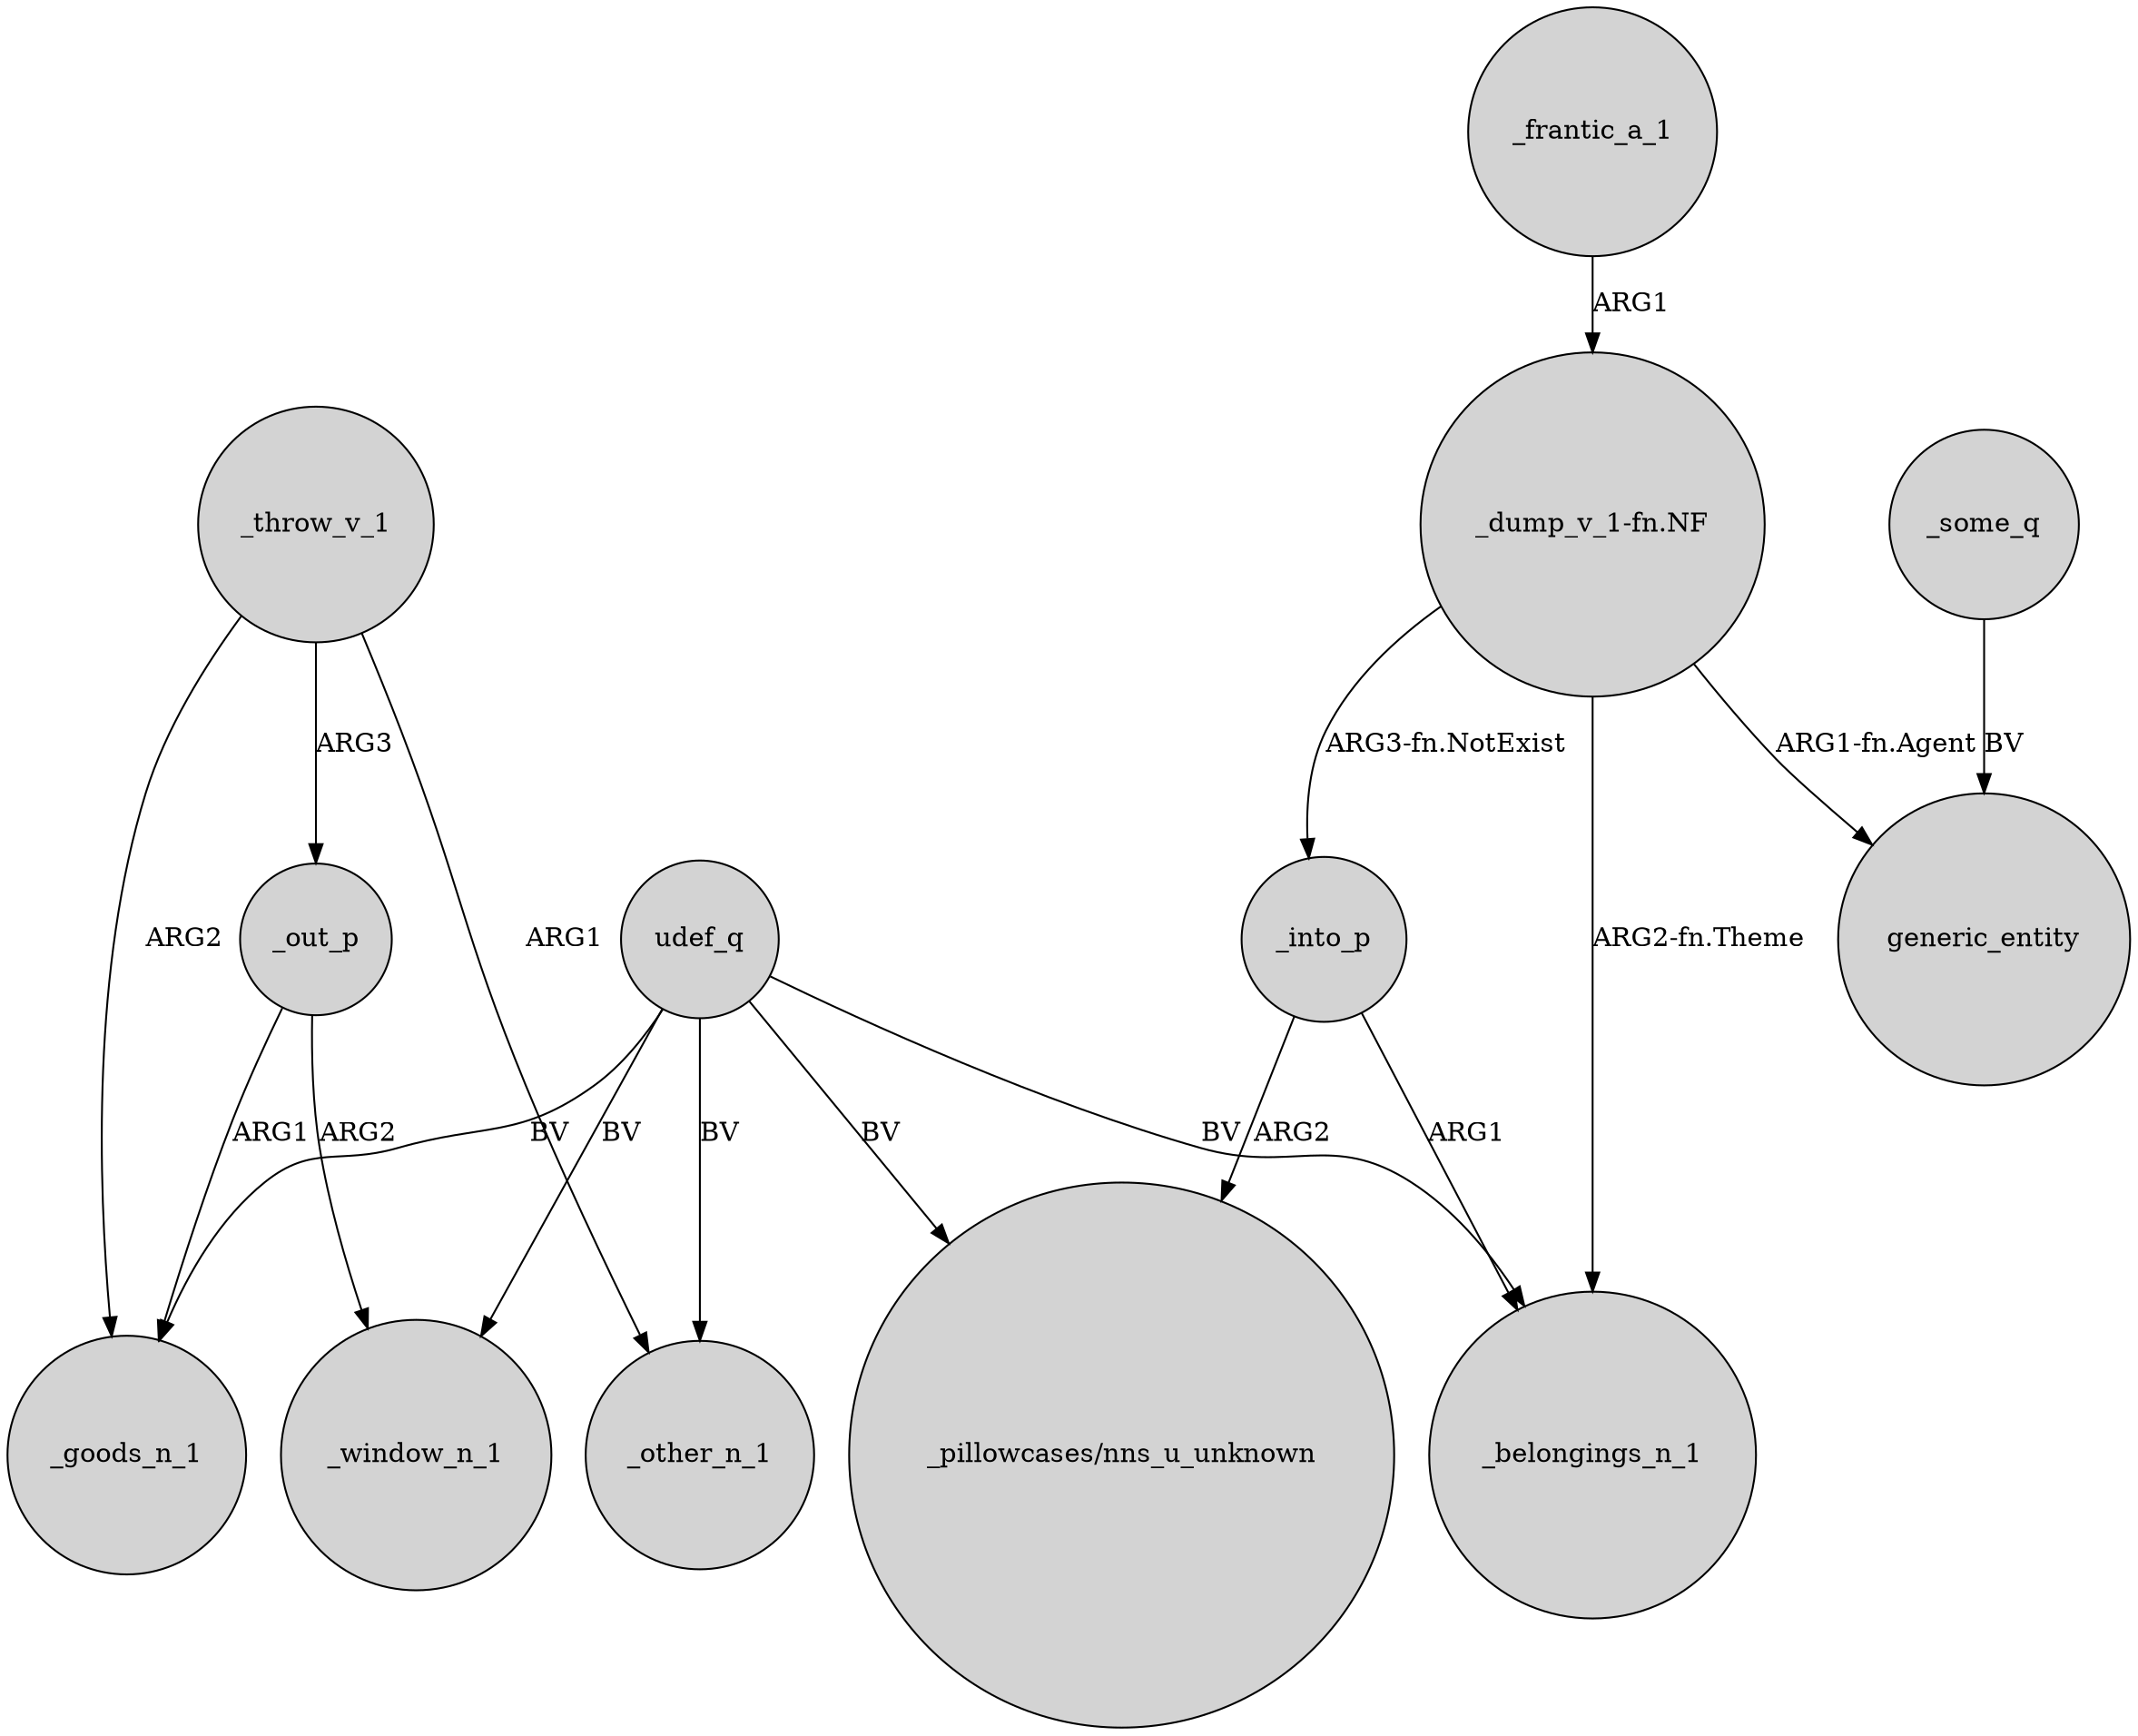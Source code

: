 digraph {
	node [shape=circle style=filled]
	udef_q -> _window_n_1 [label=BV]
	_frantic_a_1 -> "_dump_v_1-fn.NF" [label=ARG1]
	_into_p -> _belongings_n_1 [label=ARG1]
	udef_q -> _belongings_n_1 [label=BV]
	_into_p -> "_pillowcases/nns_u_unknown" [label=ARG2]
	_throw_v_1 -> _out_p [label=ARG3]
	udef_q -> _goods_n_1 [label=BV]
	udef_q -> "_pillowcases/nns_u_unknown" [label=BV]
	_out_p -> _window_n_1 [label=ARG2]
	"_dump_v_1-fn.NF" -> generic_entity [label="ARG1-fn.Agent"]
	"_dump_v_1-fn.NF" -> _belongings_n_1 [label="ARG2-fn.Theme"]
	_throw_v_1 -> _other_n_1 [label=ARG1]
	_out_p -> _goods_n_1 [label=ARG1]
	_some_q -> generic_entity [label=BV]
	"_dump_v_1-fn.NF" -> _into_p [label="ARG3-fn.NotExist"]
	udef_q -> _other_n_1 [label=BV]
	_throw_v_1 -> _goods_n_1 [label=ARG2]
}

